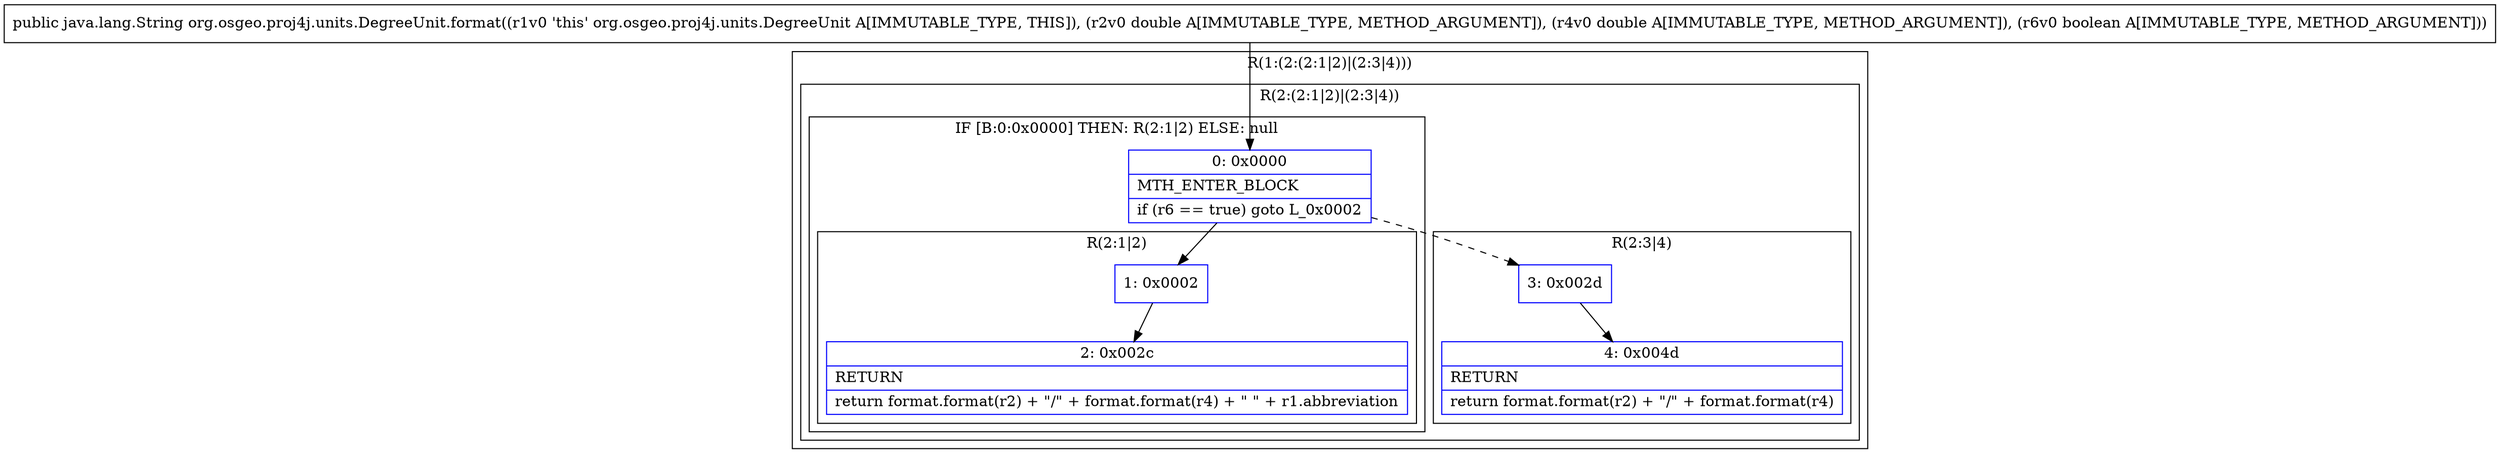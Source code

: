 digraph "CFG fororg.osgeo.proj4j.units.DegreeUnit.format(DDZ)Ljava\/lang\/String;" {
subgraph cluster_Region_1007720035 {
label = "R(1:(2:(2:1|2)|(2:3|4)))";
node [shape=record,color=blue];
subgraph cluster_Region_1425807655 {
label = "R(2:(2:1|2)|(2:3|4))";
node [shape=record,color=blue];
subgraph cluster_IfRegion_298943829 {
label = "IF [B:0:0x0000] THEN: R(2:1|2) ELSE: null";
node [shape=record,color=blue];
Node_0 [shape=record,label="{0\:\ 0x0000|MTH_ENTER_BLOCK\l|if (r6 == true) goto L_0x0002\l}"];
subgraph cluster_Region_1942580416 {
label = "R(2:1|2)";
node [shape=record,color=blue];
Node_1 [shape=record,label="{1\:\ 0x0002}"];
Node_2 [shape=record,label="{2\:\ 0x002c|RETURN\l|return format.format(r2) + \"\/\" + format.format(r4) + \" \" + r1.abbreviation\l}"];
}
}
subgraph cluster_Region_1263685460 {
label = "R(2:3|4)";
node [shape=record,color=blue];
Node_3 [shape=record,label="{3\:\ 0x002d}"];
Node_4 [shape=record,label="{4\:\ 0x004d|RETURN\l|return format.format(r2) + \"\/\" + format.format(r4)\l}"];
}
}
}
MethodNode[shape=record,label="{public java.lang.String org.osgeo.proj4j.units.DegreeUnit.format((r1v0 'this' org.osgeo.proj4j.units.DegreeUnit A[IMMUTABLE_TYPE, THIS]), (r2v0 double A[IMMUTABLE_TYPE, METHOD_ARGUMENT]), (r4v0 double A[IMMUTABLE_TYPE, METHOD_ARGUMENT]), (r6v0 boolean A[IMMUTABLE_TYPE, METHOD_ARGUMENT])) }"];
MethodNode -> Node_0;
Node_0 -> Node_1;
Node_0 -> Node_3[style=dashed];
Node_1 -> Node_2;
Node_3 -> Node_4;
}

